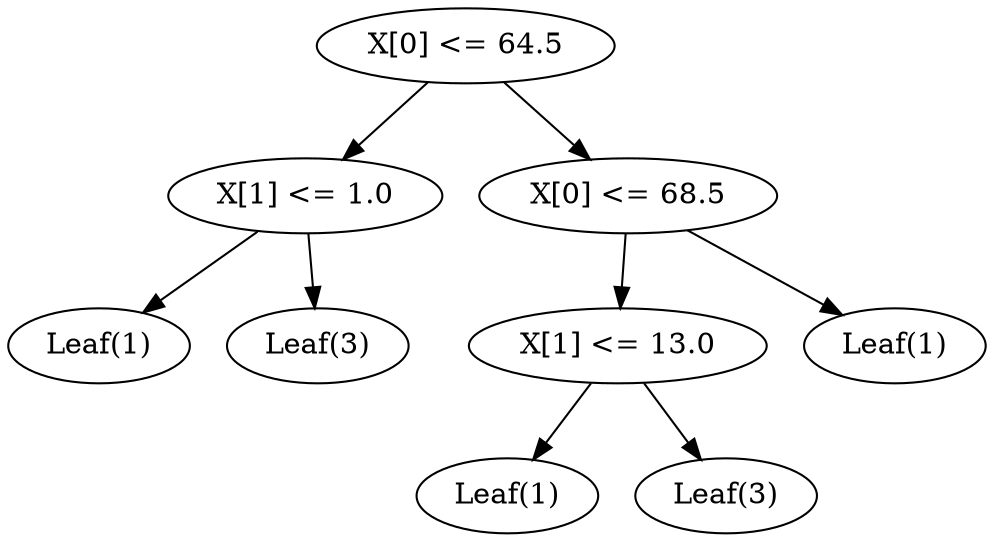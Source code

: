 digraph {
0 [label="X[0] <= 64.5"];
1 [label="X[1] <= 1.0"];
2 [label="Leaf(1)"];
1 -> 2;
3 [label="Leaf(3)"];
1 -> 3;
0 -> 1;
4 [label="X[0] <= 68.5"];
5 [label="X[1] <= 13.0"];
6 [label="Leaf(1)"];
5 -> 6;
7 [label="Leaf(3)"];
5 -> 7;
4 -> 5;
8 [label="Leaf(1)"];
4 -> 8;
0 -> 4;

}